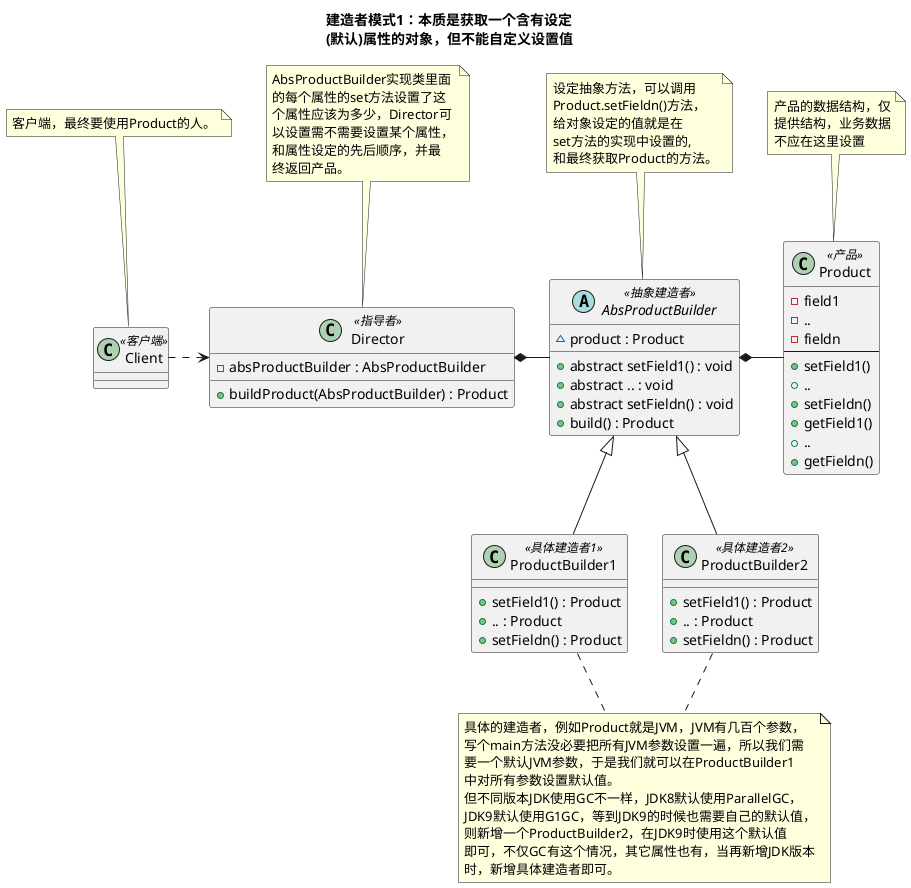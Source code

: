 @startuml

title 建造者模式1：本质是获取一个含有设定\n(默认)属性的对象，但不能自定义设置值

class Product <<产品>>
abstract class AbsProductBuilder <<抽象建造者>>
class ProductBuilder1 <<具体建造者1>>
class ProductBuilder2 <<具体建造者2>>
class Director <<指导者>>
class Client <<客户端>>



Director *-right- AbsProductBuilder
AbsProductBuilder *-right- Product
Client .> Director




note top of Client : 客户端，最终要使用Product的人。

class Director {
    - absProductBuilder : AbsProductBuilder
    + buildProduct(AbsProductBuilder) : Product
}
note top of Director : AbsProductBuilder实现类里面\n的每个属性的set方法设置了这\n个属性应该为多少，Director可\n以设置需不需要设置某个属性，\n和属性设定的先后顺序，并最\n终返回产品。

class Product {
    - field1
    - ..
    - fieldn
    --
    + setField1()
    + ..
    + setFieldn()
    + getField1()
    + ..
    + getFieldn()
}
note top of Product : 产品的数据结构，仅\n提供结构，业务数据\n不应在这里设置

abstract class AbsProductBuilder {
    ~ product : Product
    + abstract setField1() : void
    {method} + abstract .. : void
    + abstract setFieldn() : void
    + build() : Product
}
note top of AbsProductBuilder : 设定抽象方法，可以调用\nProduct.setFieldn()方法，\n给对象设定的值就是在\nset方法的实现中设置的,\n和最终获取Product的方法。

class ProductBuilder1 extends AbsProductBuilder {
    + setField1() : Product
    {method} + .. : Product
    + setFieldn() : Product
}

class ProductBuilder2 extends AbsProductBuilder {
    + setField1() : Product
    {method} + .. : Product
    + setFieldn() : Product
}

note as N1
    具体的建造者，例如Product就是JVM，JVM有几百个参数，
    写个main方法没必要把所有JVM参数设置一遍，所以我们需
    要一个默认JVM参数，于是我们就可以在ProductBuilder1
    中对所有参数设置默认值。
    但不同版本JDK使用GC不一样，JDK8默认使用ParallelGC，
    JDK9默认使用G1GC，等到JDK9的时候也需要自己的默认值，
    则新增一个ProductBuilder2，在JDK9时使用这个默认值
    即可，不仅GC有这个情况，其它属性也有，当再新增JDK版本
    时，新增具体建造者即可。
end note

ProductBuilder1 .down. N1
ProductBuilder2 .down. N1


newpage

title 建造者模式2：可以自定义值，且直接最终结果是一个最终对象(相比set设置值)

@enduml